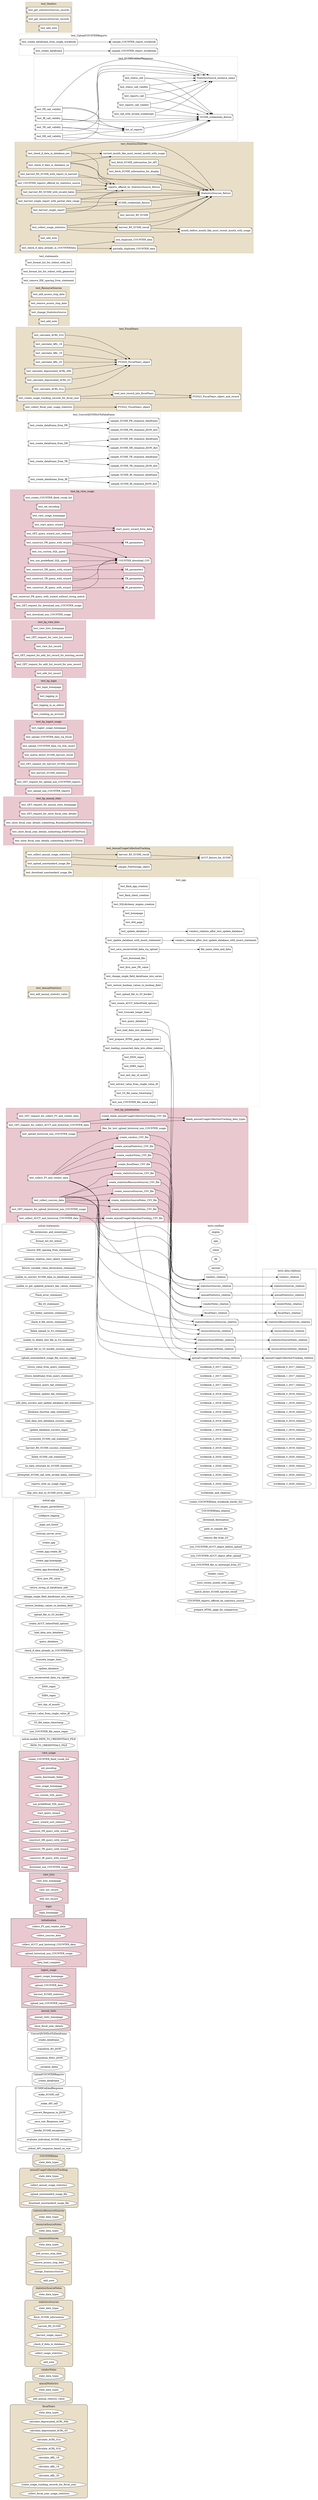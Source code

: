 digraph package_dependencies {
    graph [rankdir="LR"]

    /* Cluster Types
        Rounded = Class
        Rounded, light gold fill = Relation class
        Light garnet fill = Blueprint
        Grey (50% of #2c2a29) outline = Module collecting general functions
        Dotted = Test module
    */

    node [  // To remove the fill color from the individual function nodes
        style="filled"
        fillcolor="white"
    ]
    /* Node Types
        Box = Function
        Cds = Route function
        Folder = Function connecting to S3
        Cylinder = Function connecting to MySQL
        Note = Fixture function
        Component = Test function
    */


    /* *** All Functions *** */

    subgraph cluster_fiscalYears {
        label="fiscalYears"
        style="rounded"
        bgcolor="#e9dfc9"

        state_data_types_in_fiscalYears [
            label="state_data_types"
            /*shape=""*/
        ]
        calculate_depreciated_ACRL_60b
        calculate_depreciated_ACRL_63
        calculate_ACRL_61a
        calculate_ACRL_61b
        calculate_ARL_18
        calculate_ARL_19
        calculate_ARL_20
        create_usage_tracking_records_for_fiscal_year
        collect_fiscal_year_usage_statistics
    }


    subgraph cluster_annualStatistics {
        label="annualStatistics"
        style="rounded"
        bgcolor="#e9dfc9"

        state_data_types_in_annualStatistics [
            label="state_data_types"
            /*shape=""*/
        ]
        add_annual_statistic_value
    }


    subgraph cluster_vendorNotes {
        label="vendorNotes"
        style="rounded"
        bgcolor="#e9dfc9"

        state_data_types_in_vendorNotes [
            label="state_data_types"
            /*shape=""*/
        ]
    }


    subgraph cluster_statisticsSources {
        label="statisticsSources"
        style="rounded"
        bgcolor="#e9dfc9"

        state_data_types_in_statisticsSources [
            label="state_data_types"
            /*shape=""*/
        ]
        fetch_SUSHI_information
        _harvest_R5_SUSHI
        _harvest_single_report
        _check_if_data_in_database
        collect_usage_statistics
        add_note_in_statisticsSources [
            label="add_note"
            /*shape=""*/
        ]
    }


    subgraph cluster_statisticsSourceNotes {
        label="statisticsSourceNotes"
        style="rounded"
        bgcolor="#e9dfc9"

        state_data_types_in_statisticsSourceNotes [
            label="state_data_types"
            /*shape=""*/
        ]
    }


    subgraph cluster_resourceSources {
        label="resourceSources"
        style="rounded"
        bgcolor="#e9dfc9"

        state_data_types_in_resourceSources [
            label="state_data_types"
            /*shape=""*/
        ]
        add_access_stop_date
        remove_access_stop_date
        change_StatisticsSource
        add_note_in_resourceSources [
            label="add_note"
            /*shape=""*/
        ]
    }


    subgraph cluster_resourceSourceNotes {
        label="resourceSourceNotes"
        style="rounded"
        bgcolor="#e9dfc9"

        state_data_types_in_resourceSourceNotes [
            label="state_data_types"
            /*shape=""*/
        ]
    }


    subgraph cluster_statisticsResourceSources {
        label="statisticsResourceSources"
        style="rounded"
        bgcolor="#e9dfc9"

        state_data_types_in_statisticsResourceSources [
            label="state_data_types"
            /*shape=""*/
        ]
    }


    subgraph cluster_annualUsageCollectionTracking {
        label="annualUsageCollectionTracking"
        style="rounded"
        bgcolor="#e9dfc9"

        state_data_types_in_annualUsageCollectionTracking [
            label="state_data_types"
            /*shape=""*/
        ]
        collect_annual_usage_statistics
        upload_nonstandard_usage_file
        download_nonstandard_usage_file
    }


    subgraph cluster_COUNTERData {
        label="COUNTERData"
        style="rounded"
        bgcolor="#e9dfc9"

        state_data_types_in_COUNTERData [
            label="state_data_types"
            /*shape=""*/
        ]
    }


    subgraph cluster_SUSHICallAndResponse {
        label="SUSHICallAndResponse"
        style="rounded"

        make_SUSHI_call
        _make_API_call
        _convert_Response_to_JSON
        _save_raw_Response_text
        _handle_SUSHI_exceptions
        _evaluate_individual_SUSHI_exception
        _stdout_API_response_based_on_size
    }


    subgraph cluster_UploadCOUNTERReports {
        label="UploadCOUNTERReports"
        style="rounded"

        create_dataframe_in_UploadCOUNTERReports [
            label="create_dataframe"
            /*shape=""*/
        ]
    }


    subgraph cluster_ConvertJSONDictToDataframe {
        label="ConvertJSONDictToDataframe"
        style="rounded"

        create_dataframe_in_ConvertJSONDictToDataframe [
            label="create_dataframe"
            /*shape=""*/
        ]
        _transform_R5_JSON
        _transform_R5b1_JSON
        _serialize_dates
    }


    subgraph cluster_annual_stats {
        label="annual_stats"
        bgcolor="#eac8d0"

        annual_stats_homepage
        show_fiscal_year_details
    }


    subgraph cluster_ingest_usage {
        label="ingest_usage"
        bgcolor="#eac8d0"

        ingest_usage_homepage
        upload_COUNTER_data
        harvest_SUSHI_statistics
        upload_non_COUNTER_reports
    }


    subgraph cluster_initialization {
        label="initialization"
        bgcolor="#eac8d0"

        collect_FY_and_vendor_data
        collect_sources_data
        collect_AUCT_and_historical_COUNTER_data
        upload_historical_non_COUNTER_usage
        data_load_complete
    }


    subgraph cluster_login {
        label="login"
        bgcolor="#eac8d0"

        login_homepage
    }


    subgraph cluster_view_lists {
        label="view_lists"
        bgcolor="#eac8d0"

        view_lists_homepage
        view_list_record
        edit_list_record
    }


    subgraph cluster_view_usage {
        label="view_usage"
        bgcolor="#eac8d0"

        create_COUNTER_fixed_vocab_list
        set_encoding
        create_downloads_folder
        view_usage_homepage
        run_custom_SQL_query
        use_predefined_SQL_query
        start_query_wizard
        query_wizard_sort_redirect
        construct_PR_query_with_wizard
        construct_DR_query_with_wizard
        construct_TR_query_with_wizard
        construct_IR_query_with_wizard
        download_non_COUNTER_usage
    }


    subgraph cluster_PATH_TO_CREDENTIALS_FILE {
        label="nolcat.models.PATH_TO_CREDENTIALS_FILE"
        pencolor="#857e7a"

        PATH_TO_CREDENTIALS_FILE
    }


    subgraph cluster_app {
        label="nolcat.app"
        pencolor="#857e7a"

        filter_empty_parentheses
        configure_logging
        page_not_found
        internal_server_error
        create_app
        "create_app.create_db"
        "create_app.homepage"
        "create_app.download_file"
        first_new_PK_value
        return_string_of_dataframe_info
        change_single_field_dataframe_into_series
        restore_boolean_values_to_boolean_field
        upload_file_to_S3_bucket
        create_AUCT_SelectField_options
        load_data_into_database
        query_database
        check_if_data_already_in_COUNTERData
        truncate_longer_lines
        update_database
        save_unconverted_data_via_upload
        ISSN_regex
        ISBN_regex
        last_day_of_month
        extract_value_from_single_value_df
        S3_file_name_timestamp
        non_COUNTER_file_name_regex
    }


    subgraph cluster_statements {
        label="nolcat.statements"
        pencolor="#857e7a"

        file_extensions_and_mimetypes
        format_list_for_stdout
        remove_IDE_spacing_from_statement
        initialize_relation_class_object_statement
        fixture_variable_value_declaration_statement
        unable_to_convert_SUSHI_data_to_dataframe_statement
        unable_to_get_updated_primary_key_values_statement
        Flask_error_statement
        file_IO_statement
        list_folder_contents_statement
        check_if_file_exists_statement
        failed_upload_to_S3_statement
        unable_to_delete_test_file_in_S3_statement
        upload_file_to_S3_bucket_success_regex
        upload_nonstandard_usage_file_success_regex
        return_value_from_query_statement
        return_dataframe_from_query_statement
        database_query_fail_statement
        database_update_fail_statement
        add_data_success_and_update_database_fail_statement
        database_function_skip_statements
        load_data_into_database_success_regex
        update_database_success_regex
        successful_SUSHI_call_statement
        harvest_R5_SUSHI_success_statement
        failed_SUSHI_call_statement
        no_data_returned_by_SUSHI_statement
        attempted_SUSHI_call_with_invalid_dates_statement
        reports_with_no_usage_regex
        skip_test_due_to_SUSHI_error_regex
    }


    subgraph cluster_relations {
        label="tests.data.relations"
        pencolor="#857e7a"

        fiscalYears_relation_in_relations [
            label="fiscalYears_relation"
            shape="box"
        ]
        annualStatistics_relation_in_relations [
            label="annualStatistics_relation"
            shape="box"
        ]
        vendors_relation_in_relations [
            label="vendors_relation"
            shape="box"
        ]
        vendorNotes_relation_in_relations [
            label="vendorNotes_relation"
            shape="box"
        ]
        statisticsSources_relation_in_relations [
            label="statisticsSources_relation"
            shape="box"
        ]
        statisticsSourceNotes_relation_in_relations [
            label="statisticsSourceNotes_relation"
            shape="box"
        ]
        resourceSources_relation_in_relations [
            label="resourceSources_relation"
            shape="box"
        ]
        resourceSourceNotes_relation_in_relations [
            label="resourceSourceNotes_relation"
            shape="box"
        ]
        statisticsResourceSources_relation_in_relations [
            label="statisticsResourceSources_relation"
            shape="box"
        ]
        annualUsageCollectionTracking_relation_in_relations [
            label="annualUsageCollectionTracking_relation"
            shape="box"
        ]
        workbook_0_2017_relation_in_relations [
            label="workbook_0_2017_relation"
            /*shape=""*/
        ]
        workbook_1_2017_relation_in_relations [
            label="workbook_1_2017_relation"
            /*shape=""*/
        ]
        workbook_2_2017_relation_in_relations [
            label="workbook_2_2017_relation"
            /*shape=""*/
        ]
        workbook_0_2018_relation_in_relations [
            label="workbook_0_2018_relation"
            /*shape=""*/
        ]
        workbook_1_2018_relation_in_relations [
            label="workbook_1_2018_relation"
            /*shape=""*/
        ]
        workbook_2_2018_relation_in_relations [
            label="workbook_2_2018_relation"
            /*shape=""*/
        ]
        workbook_0_2019_relation_in_relations [
            label="workbook_0_2019_relation"
            /*shape=""*/
        ]
        workbook_1_2019_relation_in_relations [
            label="workbook_1_2019_relation"
            /*shape=""*/
        ]
        workbook_2_2019_relation_in_relations [
            label="workbook_2_2019_relation"
            /*shape=""*/
        ]
        workbook_3_2019_relation_in_relations [
            label="workbook_3_2019_relation"
            /*shape=""*/
        ]
        workbook_0_2020_relation_in_relations [
            label="workbook_0_2020_relation"
            /*shape=""*/
        ]
        workbook_1_2020_relation_in_relations [
            label="workbook_1_2020_relation"
            /*shape=""*/
        ]
        workbook_2_2020_relation_in_relations [
            label="workbook_2_2020_relation"
            /*shape=""*/
        ]
        workbook_3_2020_relation_in_relations [
            label="workbook_3_2020_relation"
            /*shape=""*/
        ]
    }


    subgraph cluster_conftest {
        label="tests.conftest"
        style="dotted"
        pencolor="#857e7a"

        engine
        app
        client
        db
        session
        fiscalYears_relation_in_conftest [
            label="fiscalYears_relation"
            shape="note"
        ]
        annualStatistics_relation_in_conftest [
            label="annualStatistics_relation"
            shape="note"
        ]
        vendors_relation_in_conftest [
            label="vendors_relation"
            shape="note"
        ]
        vendorNotes_relation_in_conftest [
            label="vendorNotes_relation"
            shape="note"
        ]
        statisticsSources_relation_in_conftest [
            label="statisticsSources_relation"
            shape="note"
        ]
        statisticsSourceNotes_relation_in_conftest [
            label="statisticsSourceNotes_relation"
            shape="note"
        ]
        resourceSources_relation_in_conftest [
            label="resourceSources_relation"
            shape="note"
        ]
        resourceSourceNotes_relation_in_conftest [
            label="resourceSourceNotes_relation"
            shape="note"
        ]
        statisticsResourceSources_relation_in_conftest [
            label="statisticsResourceSources_relation"
            shape="note"
        ]
        annualUsageCollectionTracking_relation_in_conftest [
            label="annualUsageCollectionTracking_relation"
            shape="note"
        ]
        workbook_0_2017_relation_in_conftest [
            label="workbook_0_2017_relation"
            /*shape=""*/
        ]
        workbook_1_2017_relation_in_conftest [
            label="workbook_1_2017_relation"
            /*shape=""*/
        ]
        workbook_2_2017_relation_in_conftest [
            label="workbook_2_2017_relation"
            /*shape=""*/
        ]
        workbook_0_2018_relation_in_conftest [
            label="workbook_0_2018_relation"
            /*shape=""*/
        ]
        workbook_1_2018_relation_in_conftest [
            label="workbook_1_2018_relation"
            /*shape=""*/
        ]
        workbook_2_2018_relation_in_conftest [
            label="workbook_2_2018_relation"
            /*shape=""*/
        ]
        workbook_0_2019_relation_in_conftest [
            label="workbook_0_2019_relation"
            /*shape=""*/
        ]
        workbook_1_2019_relation_in_conftest [
            label="workbook_1_2019_relation"
            /*shape=""*/
        ]
        workbook_2_2019_relation_in_conftest [
            label="workbook_2_2019_relation"
            /*shape=""*/
        ]
        workbook_3_2019_relation_in_conftest [
            label="workbook_3_2019_relation"
            /*shape=""*/
        ]
        workbook_0_2020_relation_in_conftest [
            label="workbook_0_2020_relation"
            /*shape=""*/
        ]
        workbook_1_2020_relation_in_conftest [
            label="workbook_1_2020_relation"
            /*shape=""*/
        ]
        workbook_2_2020_relation_in_conftest [
            label="workbook_2_2020_relation"
            /*shape=""*/
        ]
        workbook_3_2020_relation_in_conftest [
            label="workbook_3_2020_relation"
            /*shape=""*/
        ]
        workbooks_and_relations
        create_COUNTERData_workbook_iterdir_list
        COUNTERData_relation
        download_destination
        path_to_sample_file
        remove_file_from_S3
        non_COUNTER_AUCT_object_before_upload
        non_COUNTER_AUCT_object_after_upload
        non_COUNTER_file_to_download_from_S3
        header_value
        most_recent_month_with_usage
        match_direct_SUSHI_harvest_result
        COUNTER_reports_offered_by_statistics_source
        prepare_HTML_page_for_comparison
    }


    subgraph cluster_test_AnnualStatistics {
        label="test_AnnualStatistics"
        style="dotted"
        bgcolor="#e9dfc9"

        test_add_annual_statistic_value [shape="component"]
    }


    subgraph cluster_test_AnnualUsageCollectionTracking {
        label="test_AnnualUsageCollectionTracking"
        style="dotted"
        bgcolor="#e9dfc9"

        AUCT_fixture_for_SUSHI [shape="note"]
        harvest_R5_SUSHI_result_in_test_AnnualUsageCollectionTracking [
            label="harvest_R5_SUSHI_result"
            shape="note"
        ]
        test_collect_annual_usage_statistics [shape="component"]
        sample_FileStorage_object [shape="note"]
        test_upload_nonstandard_usage_file [shape="component"]
        test_download_nonstandard_usage_file [shape="component"]
    }


    subgraph cluster_test_app {
        label="test_app"
        style="dotted"
        pencolor="#857e7a"

        test_flask_app_creation [shape="component"]
        test_flask_client_creation [shape="component"]
        test_SQLAlchemy_engine_creation [shape="component"]
        test_homepage [shape="component"]
        test_404_page [shape="component"]
        test_load_data_into_database [shape="component"]
        test_query_database [shape="component"]
        test_loading_connected_data_into_other_relation [shape="component"]
        test_download_file [shape="component"]
        test_first_new_PK_value [shape="component"]
        test_change_single_field_dataframe_into_series [shape="component"]
        test_restore_boolean_values_to_boolean_field [shape="component"]
        test_upload_file_to_S3_bucket [shape="component"]
        test_create_AUCT_SelectField_options [shape="component"]
        test_truncate_longer_lines [shape="component"]
        vendors_relation_after_test_update_database [shape="note"]
        test_update_database [shape="component"]
        vendors_relation_after_test_update_database_with_insert_statement [shape="note"]
        test_update_database_with_insert_statement [shape="component"]
        test_prepare_HTML_page_for_comparison [shape="component"]
        file_name_stem_and_data [shape="note"]
        test_save_unconverted_data_via_upload [shape="component"]
        test_ISSN_regex [shape="component"]
        test_ISBN_regex [shape="component"]
        test_last_day_of_month [shape="component"]
        test_extract_value_from_single_value_df [shape="component"]
        test_S3_file_name_timestamp [shape="component"]
        test_non_COUNTER_file_name_regex [shape="component"]
    }


    subgraph cluster_test_bp_annual_stats {
        label="test_bp_annual_stats"
        style="dotted"
        bgcolor="#eac8d0"

        test_GET_request_for_annual_stats_homepage [shape="component"]
        test_GET_request_for_show_fiscal_year_details [shape="component"]
        test_show_fiscal_year_details_submitting_RunAnnualStatsMethodsForm [shape="component"]
        test_show_fiscal_year_details_submitting_EditFiscalYearForm [shape="component"]
        test_show_fiscal_year_details_submitting_EditAUCTForm [shape="component"]
    }


    subgraph cluster_test_bp_ingest_usage {
        label="test_bp_ingest_usage"
        style="dotted"
        bgcolor="#eac8d0"

        test_ingest_usage_homepage [shape="component"]
        test_upload_COUNTER_data_via_Excel [shape="component"]
        test_upload_COUNTER_data_via_SQL_insert [shape="component"]
        test_match_direct_SUSHI_harvest_result [shape="component"]
        test_GET_request_for_harvest_SUSHI_statistics [shape="component"]
        test_harvest_SUSHI_statistics [shape="component"]
        test_GET_request_for_upload_non_COUNTER_reports [shape="component"]
        test_upload_non_COUNTER_reports [shape="component"]
    }


    subgraph cluster_test_bp_initialization {
        label="test_bp_initialization"
        style="dotted"
        bgcolor="#eac8d0"

        blank_annualUsageCollectionTracking_data_types [shape="note"]
        create_fiscalYears_CSV_file [shape="note"]
        create_annualStatistics_CSV_file [shape="note"]
        create_vendors_CSV_file [shape="note"]
        create_vendorNotes_CSV_file [shape="note"]
        create_statisticsSources_CSV_file [shape="note"]
        create_statisticsSourceNotes_CSV_file [shape="note"]
        create_resourceSources_CSV_file [shape="note"]
        create_resourceSourceNotes_CSV_file [shape="note"]
        create_statisticsResourceSources_CSV_file [shape="note"]
        create_blank_annualUsageCollectionTracking_CSV_file [shape="note"]
        create_annualUsageCollectionTracking_CSV_file [shape="note"]
        test_GET_request_for_collect_FY_and_vendor_data [shape="component"]
        test_collect_FY_and_vendor_data [shape="component"]
        test_collect_sources_data [shape="component"]
        test_GET_request_for_collect_AUCT_and_historical_COUNTER_data [shape="component"]
        test_collect_AUCT_and_historical_COUNTER_data [shape="component"]
        test_GET_request_for_upload_historical_non_COUNTER_usage [shape="component"]
        files_for_test_upload_historical_non_COUNTER_usage [shape="note"]
        test_upload_historical_non_COUNTER_usage [shape="component"]
    }


    subgraph cluster_test_bp_login {
        label="test_bp_login"
        style="dotted"
        bgcolor="#eac8d0"

        test_login_homepage [shape="component"]
        test_logging_in [shape="component"]
        test_logging_in_as_admin [shape="component"]
        test_creating_an_account [shape="component"]
    }


    subgraph cluster_test_bp_view_lists {
        label="test_bp_view_lists"
        style="dotted"
        bgcolor="#eac8d0"

        test_view_lists_homepage [shape="component"]
        test_GET_request_for_view_list_record [shape="component"]
        test_view_list_record [shape="component"]
        test_GET_request_for_edit_list_record_for_existing_record [shape="component"]
        test_GET_request_for_edit_list_record_for_new_record [shape="component"]
        test_edit_list_record [shape="component"]
    }


    subgraph cluster_test_bp_view_usage {
        label="test_bp_view_usage"
        style="dotted"
        bgcolor="#eac8d0"

        COUNTER_download_CSV [shape="note"]
        test_create_COUNTER_fixed_vocab_list [shape="component"]
        test_set_encoding [shape="component"]
        test_view_usage_homepage [shape="component"]
        test_run_custom_SQL_query [shape="component"]
        test_use_predefined_SQL_query [shape="component"]
        start_query_wizard_form_data [shape="note"]
        test_start_query_wizard [shape="component"]
        test_GET_query_wizard_sort_redirect [shape="component"]
        PR_parameters [shape="note"]
        test_construct_PR_query_with_wizard [shape="component"]
        DR_parameters [shape="note"]
        test_construct_DR_query_with_wizard [shape="component"]
        TR_parameters [shape="note"]
        test_construct_TR_query_with_wizard [shape="component"]
        IR_parameters [shape="note"]
        test_construct_IR_query_with_wizard [shape="component"]
        test_construct_PR_query_with_wizard_without_string_match [shape="component"]
        test_GET_request_for_download_non_COUNTER_usage [shape="component"]
        test_download_non_COUNTER_usage [shape="component"]
    }


    subgraph cluster_test_ConvertJSONDictToDataframe {
        label="test_ConvertJSONDictToDataframe"
        style="dotted"

        sample_SUSHI_PR_response_JSON_dict [shape="note"]
        sample_SUSHI_DR_response_JSON_dict [shape="note"]
        sample_SUSHI_TR_response_JSON_dict [shape="note"]
        sample_SUSHI_IR_response_JSON_dict [shape="note"]
        sample_SUSHI_PR_response_dataframe [shape="note"]
        sample_SUSHI_DR_response_dataframe [shape="note"]
        sample_SUSHI_TR_response_dataframe [shape="note"]
        sample_SUSHI_IR_response_dataframe [shape="note"]
        test_create_dataframe_from_PR [shape="component"]
        test_create_dataframe_from_DR [shape="component"]
        test_create_dataframe_from_TR [shape="component"]
        test_create_dataframe_from_IR [shape="component"]
    }


    subgraph cluster_test_FiscalYears {
        label="test_FiscalYears"
        style="dotted"
        bgcolor="#e9dfc9"

        FY2020_FiscalYears_object [shape="note"]
        test_calculate_depreciated_ACRL_60b [shape="component"]
        test_calculate_depreciated_ACRL_63 [shape="component"]
        test_calculate_ACRL_61a [shape="component"]
        test_calculate_ACRL_61b [shape="component"]
        test_calculate_ARL_18 [shape="component"]
        test_calculate_ARL_19 [shape="component"]
        test_calculate_ARL_20 [shape="component"]
        FY2023_FiscalYears_object_and_record [shape="note"]
        load_new_record_into_fiscalYears [shape="note"]
        test_create_usage_tracking_records_for_fiscal_year [shape="component"]
        FY2022_FiscalYears_object [shape="note"]
        test_collect_fiscal_year_usage_statistics [shape="component"]
    }


    subgraph cluster_test_ResourceSources {
        label="test_ResourceSources"
        style="dotted"
        bgcolor="#e9dfc9"

        test_add_access_stop_date [shape="component"]
        test_remove_access_stop_date [shape="component"]
        test_change_StatisticsSource [shape="component"]
        test_add_note_in_test_ResourceSources [
            label="test_add_note"
            shape="component"
        ]
    }


    subgraph cluster_test_statements {
        label="test_statements"
        style="dotted"
        pencolor="#857e7a"

        test_format_list_for_stdout_with_list [shape="component"]
        test_format_list_for_stdout_with_generator [shape="component"]
        test_remove_IDE_spacing_from_statement [shape="component"]
    }


    subgraph cluster_test_StatisticsSources {
        label="test_StatisticsSources"
        style="dotted"
        bgcolor="#e9dfc9"

        current_month_like_most_recent_month_with_usage [shape="note"]
        StatisticsSources_fixture [shape="note"]
        test_fetch_SUSHI_information_for_API [shape="component"]
        test_fetch_SUSHI_information_for_display [shape="component"]
        SUSHI_credentials_fixture_in_test_StatisticsSources [
            label="SUSHI_credentials_fixture"
            shape="note"
        ]
        reports_offered_by_StatisticsSource_fixture [shape="note"]
        test_COUNTER_reports_offered_by_statistics_source [shape="component"]
        test_check_if_data_in_database_no [shape="component"]
        test_check_if_data_in_database_yes [shape="component"]
        test_harvest_single_report [shape="component"]
        test_harvest_single_report_with_partial_date_range [shape="component"]
        test_harvest_R5_SUSHI [shape="component"]
        test_harvest_R5_SUSHI_with_report_to_harvest [shape="component"]
        test_harvest_R5_SUSHI_with_invalid_dates [shape="component"]
        month_before_month_like_most_recent_month_with_usage [shape="note"]
        harvest_R5_SUSHI_result_in_test_StatisticsSources [
            label="harvest_R5_SUSHI_result"
            shape="note"
        ]
        test_collect_usage_statistics [shape="component"]
        test_add_note_in_test_StatisticsSources [
            label="test_add_note"
            shape="component"
        ]
        partially_duplicate_COUNTER_data [shape="note"]
        non_duplicate_COUNTER_data [shape="note"]
        test_check_if_data_already_in_COUNTERData [shape="component"]
    }


    subgraph cluster_test_SUSHICallAndResponse {
        label="test_SUSHICallAndResponse"
        style="dotted"

        SUSHI_credentials_fixture_in_test_SUSHICallAndResponse [
            label="SUSHI_credentials_fixture"
            shape="note"
        ]
        StatisticsSource_instance_name [shape="note"]
        test_status_call [shape="component"]
        test_status_call_validity [shape="component"]
        test_reports_call [shape="component"]
        test_reports_call_validity [shape="component"]
        list_of_reports [shape="note"]
        test_PR_call_validity [shape="component"]
        test_DR_call_validity [shape="component"]
        test_TR_call_validity [shape="component"]
        test_IR_call_validity [shape="component"]
        test_call_with_invalid_credentials [shape="component"]
    }


    subgraph cluster_test_UploadCOUNTERReports {
        label="test_UploadCOUNTERReports"
        style="dotted"

        sample_COUNTER_report_workbook [shape="note"]
        test_create_dataframe_from_single_workbook [shape="component"]
        sample_COUNTER_report_workbooks [shape="note"]
        test_create_dataframe [shape="component"]
    }


    subgraph cluster_test_Vendors {
        label="test_Vendors"
        style="dotted"
        bgcolor="#e9dfc9"

        test_get_statisticsSources_records [shape="component"]
        test_get_resourceSources_records [shape="component"]
        test_add_note_in_test_Vendors [
            label="test_add_note"
            shape="component"
        ]
    }

    
    /* *** Calls Between Functions (Organized by Calling Function) *** */
    // nolcat.annual_stats.views

    // nolcat.ingest_usage.views

    // nolcat.initialization.views

    // nolcat.login.views

    // nolcat.view_lists.views

    // nolcat.view_usage.views

    // nolcat.app

    // nolcat.ConvertJSONDictToDataframe

    // nolcat.models.FiscalYears

    // nolcat.models.AnnualStatistics

    // nolcat.models.Vendors

    // nolcat.models.VendorNotes

    // nolcat.models.StatisticsSources

    // nolcat.models.StatisticsSourceNotes

    // nolcat.models.ResourceSources

    // nolcat.models.ResourceSourceNotes

    // nolcat.models.StatisticsResourceSources

    // nolcat.models.AnnualUsageCollectionTracking

    // nolcat.models.COUNTERData

    // nolcat.statements

    // nolcat.SUSHICallAndResponse

    // nolcat.UploadCOUNTERReports

    // tests.data.relations

    // tests.conftest
    fiscalYears_relation_in_conftest -> fiscalYears_relation_in_relations
    annualStatistics_relation_in_conftest -> annualStatistics_relation_in_relations
    vendors_relation_in_conftest -> vendors_relation_in_relations
    vendorNotes_relation_in_conftest -> vendorNotes_relation_in_relations
    statisticsSources_relation_in_conftest -> statisticsSources_relation_in_relations
    statisticsSourceNotes_relation_in_conftest -> statisticsSourceNotes_relation_in_relations
    resourceSources_relation_in_conftest -> resourceSources_relation_in_relations
    resourceSourceNotes_relation_in_conftest -> resourceSourceNotes_relation_in_relations
    statisticsResourceSources_relation_in_conftest -> statisticsResourceSources_relation_in_relations
    annualUsageCollectionTracking_relation_in_conftest -> annualUsageCollectionTracking_relation_in_relations

    // tests.test_AnnualStatistics

    // tests.test_AnnualUsageCollectionTracking
    harvest_R5_SUSHI_result_in_test_AnnualUsageCollectionTracking -> AUCT_fixture_for_SUSHI
    test_collect_annual_usage_statistics -> AUCT_fixture_for_SUSHI
    test_collect_annual_usage_statistics -> harvest_R5_SUSHI_result_in_test_AnnualUsageCollectionTracking
    test_upload_nonstandard_usage_file -> sample_FileStorage_object

    // tests.test_app
    test_update_database -> vendors_relation_after_test_update_database
    test_update_database_with_insert_statement -> vendors_relation_after_test_update_database_with_insert_statement
    test_save_unconverted_data_via_upload -> file_name_stem_and_data
    test_load_data_into_database -> vendors_relation_in_conftest
    test_query_database -> vendors_relation_in_conftest
    test_loading_connected_data_into_other_relation -> statisticsSources_relation_in_conftest

    // tests.test_bp_annual_stats

    // tests.test_bp_ingest_usage

    // tests.test_bp_initialization
    create_blank_annualUsageCollectionTracking_CSV_file -> blank_annualUsageCollectionTracking_data_types
    test_GET_request_for_collect_AUCT_and_historical_COUNTER_data -> blank_annualUsageCollectionTracking_data_types
    test_collect_FY_and_vendor_data -> create_fiscalYears_CSV_file
    test_collect_FY_and_vendor_data -> create_annualStatistics_CSV_file
    test_collect_FY_and_vendor_data -> create_vendors_CSV_file
    test_collect_FY_and_vendor_data -> create_vendorNotes_CSV_file
    test_collect_sources_data -> create_statisticsSources_CSV_file
    test_collect_sources_data -> create_statisticsSourceNotes_CSV_file
    test_collect_sources_data -> create_resourceSources_CSV_file
    test_collect_sources_data -> create_resourceSourceNotes_CSV_file
    test_collect_sources_data -> create_statisticsResourceSources_CSV_file
    test_GET_request_for_collect_AUCT_and_historical_COUNTER_data -> create_blank_annualUsageCollectionTracking_CSV_file
    test_collect_AUCT_and_historical_COUNTER_data -> create_annualUsageCollectionTracking_CSV_file
    test_upload_historical_non_COUNTER_usage -> files_for_test_upload_historical_non_COUNTER_usage
    create_fiscalYears_CSV_file -> fiscalYears_relation_in_conftest
    test_collect_FY_and_vendor_data -> fiscalYears_relation_in_conftest
    create_annualStatistics_CSV_file -> annualStatistics_relation_in_conftest
    test_collect_FY_and_vendor_data -> annualStatistics_relation_in_conftest
    create_vendors_CSV_file -> vendors_relation_in_conftest
    test_collect_FY_and_vendor_data -> vendors_relation_in_conftest
    create_vendorNotes_CSV_file -> vendorNotes_relation_in_conftest
    test_collect_FY_and_vendor_data -> vendorNotes_relation_in_conftest
    create_statisticsSources_CSV_file -> statisticsSources_relation_in_conftest
    test_collect_sources_data -> statisticsSources_relation_in_conftest
    create_statisticsSourceNotes_CSV_file -> statisticsSourceNotes_relation_in_conftest
    test_collect_sources_data -> statisticsSourceNotes_relation_in_conftest
    create_resourceSources_CSV_file -> resourceSources_relation_in_conftest
    test_collect_sources_data -> resourceSources_relation_in_conftest
    create_resourceSourceNotes_CSV_file -> resourceSourceNotes_relation_in_conftest
    test_collect_sources_data -> resourceSourceNotes_relation_in_conftest
    create_statisticsResourceSources_CSV_file -> statisticsResourceSources_relation_in_conftest
    test_collect_sources_data -> statisticsResourceSources_relation_in_conftest
    create_annualUsageCollectionTracking_CSV_file -> annualUsageCollectionTracking_relation_in_conftest
    test_collect_AUCT_and_historical_COUNTER_data -> annualUsageCollectionTracking_relation_in_conftest

    // tests.test_bp_login

    // tests.test_bp_view_lists

    // tests.test_bp_view_usage
    test_run_custom_SQL_query -> COUNTER_download_CSV
    test_use_predefined_SQL_query -> COUNTER_download_CSV
    test_construct_PR_query_with_wizard -> COUNTER_download_CSV
    test_construct_DR_query_with_wizard -> COUNTER_download_CSV
    test_construct_TR_query_with_wizard -> COUNTER_download_CSV
    test_construct_IR_query_with_wizard -> COUNTER_download_CSV
    test_start_query_wizard -> start_query_wizard_form_data
    test_GET_query_wizard_sort_redirect -> start_query_wizard_form_data
    test_construct_PR_query_with_wizard -> PR_parameters
    test_construct_DR_query_with_wizard -> DR_parameters
    test_construct_TR_query_with_wizard -> TR_parameters
    test_construct_IR_query_with_wizard -> IR_parameters

    // tests.test_ConvertJSONDictToDataframe
    test_create_dataframe_from_PR -> sample_SUSHI_PR_response_JSON_dict
    test_create_dataframe_from_DR -> sample_SUSHI_DR_response_JSON_dict
    test_create_dataframe_from_TR -> sample_SUSHI_TR_response_JSON_dict
    test_create_dataframe_from_IR -> sample_SUSHI_IR_response_JSON_dict
    test_create_dataframe_from_PR -> sample_SUSHI_PR_response_dataframe
    test_create_dataframe_from_DR -> sample_SUSHI_DR_response_dataframe
    test_create_dataframe_from_TR -> sample_SUSHI_TR_response_dataframe
    test_create_dataframe_from_IR -> sample_SUSHI_IR_response_dataframe

    // tests.test_FiscalYears
    test_calculate_depreciated_ACRL_60b -> FY2020_FiscalYears_object
    test_calculate_depreciated_ACRL_63 -> FY2020_FiscalYears_object
    test_calculate_ACRL_61a -> FY2020_FiscalYears_object
    test_calculate_ACRL_61b -> FY2020_FiscalYears_object
    test_calculate_ARL_18 -> FY2020_FiscalYears_object
    test_calculate_ARL_19 -> FY2020_FiscalYears_object
    test_calculate_ARL_20 -> FY2020_FiscalYears_object
    load_new_record_into_fiscalYears -> FY2023_FiscalYears_object_and_record
    test_create_usage_tracking_records_for_fiscal_year -> FY2023_FiscalYears_object_and_record
    test_create_usage_tracking_records_for_fiscal_year -> load_new_record_into_fiscalYears
    test_collect_fiscal_year_usage_statistics -> FY2022_FiscalYears_object

    // tests.test_ResourceSources

    // tests.test_statements

    // tests.test_StatisticsSources
    test_check_if_data_in_database_no -> current_month_like_most_recent_month_with_usage
    test_check_if_data_in_database_yes -> current_month_like_most_recent_month_with_usage
    test_fetch_SUSHI_information_for_API -> StatisticsSources_fixture
    test_fetch_SUSHI_information_for_display -> StatisticsSources_fixture
    SUSHI_credentials_fixture_in_test_StatisticsSources -> StatisticsSources_fixture
    reports_offered_by_StatisticsSource_fixture -> StatisticsSources_fixture
    test_check_if_data_in_database_no -> StatisticsSources_fixture
    test_check_if_data_in_database_yes -> StatisticsSources_fixture
    test_harvest_single_report -> StatisticsSources_fixture
    test_harvest_single_report_with_partial_date_range -> StatisticsSources_fixture
    test_harvest_R5_SUSHI -> StatisticsSources_fixture
    test_harvest_R5_SUSHI_with_report_to_harvest -> StatisticsSources_fixture
    test_harvest_R5_SUSHI_with_invalid_dates -> StatisticsSources_fixture
    harvest_R5_SUSHI_result_in_test_StatisticsSources -> StatisticsSources_fixture
    test_collect_usage_statistics -> StatisticsSources_fixture
    test_harvest_single_report -> SUSHI_credentials_fixture_in_test_StatisticsSources
    test_harvest_single_report_with_partial_date_range -> SUSHI_credentials_fixture_in_test_StatisticsSources
    test_COUNTER_reports_offered_by_statistics_source -> reports_offered_by_StatisticsSource_fixture
    test_check_if_data_in_database_no -> reports_offered_by_StatisticsSource_fixture
    test_check_if_data_in_database_yes -> reports_offered_by_StatisticsSource_fixture
    test_harvest_single_report -> reports_offered_by_StatisticsSource_fixture
    test_harvest_single_report_with_partial_date_range -> reports_offered_by_StatisticsSource_fixture
    test_harvest_R5_SUSHI_with_report_to_harvest -> reports_offered_by_StatisticsSource_fixture
    test_harvest_R5_SUSHI_with_invalid_dates -> reports_offered_by_StatisticsSource_fixture
    harvest_R5_SUSHI_result_in_test_StatisticsSources -> month_before_month_like_most_recent_month_with_usage
    test_collect_usage_statistics -> month_before_month_like_most_recent_month_with_usage
    test_collect_usage_statistics -> harvest_R5_SUSHI_result_in_test_StatisticsSources
    test_check_if_data_already_in_COUNTERData -> partially_duplicate_COUNTER_data
    test_check_if_data_already_in_COUNTERData -> non_duplicate_COUNTER_data

    // tests.test_SUSHICallAndResponse
    test_status_call -> SUSHI_credentials_fixture_in_test_SUSHICallAndResponse
    test_status_call_validity -> SUSHI_credentials_fixture_in_test_SUSHICallAndResponse
    test_reports_call -> SUSHI_credentials_fixture_in_test_SUSHICallAndResponse
    test_reports_call_validity -> SUSHI_credentials_fixture_in_test_SUSHICallAndResponse
    list_of_reports -> SUSHI_credentials_fixture_in_test_SUSHICallAndResponse
    test_PR_call_validity -> SUSHI_credentials_fixture_in_test_SUSHICallAndResponse
    test_DR_call_validity -> SUSHI_credentials_fixture_in_test_SUSHICallAndResponse
    test_TR_call_validity -> SUSHI_credentials_fixture_in_test_SUSHICallAndResponse
    test_IR_call_validity -> SUSHI_credentials_fixture_in_test_SUSHICallAndResponse
    test_call_with_invalid_credentials -> SUSHI_credentials_fixture_in_test_SUSHICallAndResponse
    test_status_call -> StatisticsSource_instance_name
    test_status_call_validity -> StatisticsSource_instance_name
    test_reports_call -> StatisticsSource_instance_name
    test_reports_call_validity -> StatisticsSource_instance_name
    test_PR_call_validity -> StatisticsSource_instance_name
    test_DR_call_validity -> StatisticsSource_instance_name
    test_TR_call_validity -> StatisticsSource_instance_name
    test_IR_call_validity -> StatisticsSource_instance_name
    test_call_with_invalid_credentials -> StatisticsSource_instance_name
    test_PR_call_validity -> list_of_reports
    test_DR_call_validity -> list_of_reports
    test_TR_call_validity -> list_of_reports
    test_IR_call_validity -> list_of_reports

    // tests.test_UploadCOUNTERReports
    test_create_dataframe_from_single_workbook -> sample_COUNTER_report_workbook
    test_create_dataframe -> sample_COUNTER_report_workbooks

    // tests.test_Vendors
}